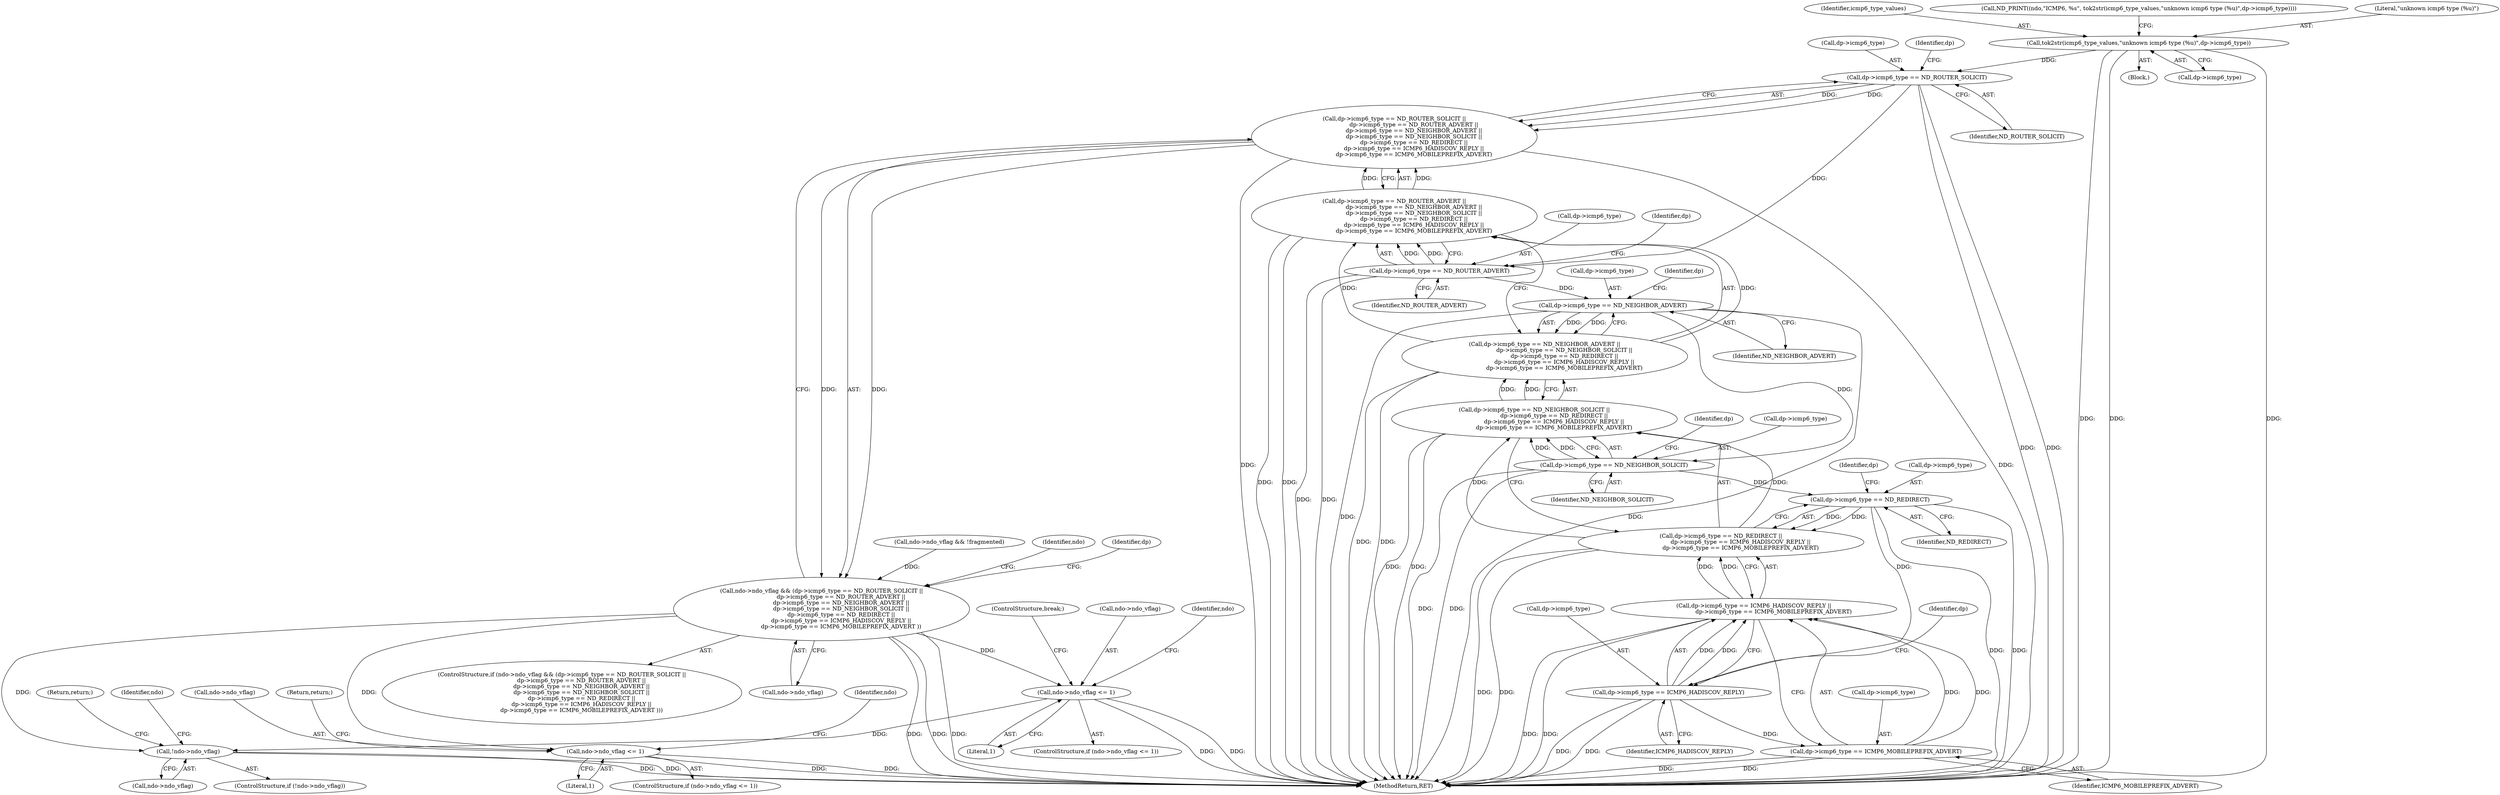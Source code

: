 digraph "0_tcpdump_67c7126062d59729cd421bb38f9594015c9907ba@pointer" {
"1000200" [label="(Call,tok2str(icmp6_type_values,\"unknown icmp6 type (%u)\",dp->icmp6_type))"];
"1000212" [label="(Call,dp->icmp6_type == ND_ROUTER_SOLICIT)"];
"1000211" [label="(Call,dp->icmp6_type == ND_ROUTER_SOLICIT ||\n                      dp->icmp6_type == ND_ROUTER_ADVERT ||\n                      dp->icmp6_type == ND_NEIGHBOR_ADVERT ||\n                      dp->icmp6_type == ND_NEIGHBOR_SOLICIT ||\n                      dp->icmp6_type == ND_REDIRECT ||\n                      dp->icmp6_type == ICMP6_HADISCOV_REPLY ||\n                      dp->icmp6_type == ICMP6_MOBILEPREFIX_ADVERT)"];
"1000207" [label="(Call,ndo->ndo_vflag && (dp->icmp6_type == ND_ROUTER_SOLICIT ||\n                      dp->icmp6_type == ND_ROUTER_ADVERT ||\n                      dp->icmp6_type == ND_NEIGHBOR_ADVERT ||\n                      dp->icmp6_type == ND_NEIGHBOR_SOLICIT ||\n                      dp->icmp6_type == ND_REDIRECT ||\n                      dp->icmp6_type == ICMP6_HADISCOV_REPLY ||\n                      dp->icmp6_type == ICMP6_MOBILEPREFIX_ADVERT ))"];
"1000399" [label="(Call,ndo->ndo_vflag <= 1)"];
"1001000" [label="(Call,!ndo->ndo_vflag)"];
"1000988" [label="(Call,ndo->ndo_vflag <= 1)"];
"1000218" [label="(Call,dp->icmp6_type == ND_ROUTER_ADVERT)"];
"1000217" [label="(Call,dp->icmp6_type == ND_ROUTER_ADVERT ||\n                      dp->icmp6_type == ND_NEIGHBOR_ADVERT ||\n                      dp->icmp6_type == ND_NEIGHBOR_SOLICIT ||\n                      dp->icmp6_type == ND_REDIRECT ||\n                      dp->icmp6_type == ICMP6_HADISCOV_REPLY ||\n                      dp->icmp6_type == ICMP6_MOBILEPREFIX_ADVERT)"];
"1000224" [label="(Call,dp->icmp6_type == ND_NEIGHBOR_ADVERT)"];
"1000223" [label="(Call,dp->icmp6_type == ND_NEIGHBOR_ADVERT ||\n                      dp->icmp6_type == ND_NEIGHBOR_SOLICIT ||\n                      dp->icmp6_type == ND_REDIRECT ||\n                      dp->icmp6_type == ICMP6_HADISCOV_REPLY ||\n                      dp->icmp6_type == ICMP6_MOBILEPREFIX_ADVERT)"];
"1000230" [label="(Call,dp->icmp6_type == ND_NEIGHBOR_SOLICIT)"];
"1000229" [label="(Call,dp->icmp6_type == ND_NEIGHBOR_SOLICIT ||\n                      dp->icmp6_type == ND_REDIRECT ||\n                      dp->icmp6_type == ICMP6_HADISCOV_REPLY ||\n                      dp->icmp6_type == ICMP6_MOBILEPREFIX_ADVERT)"];
"1000236" [label="(Call,dp->icmp6_type == ND_REDIRECT)"];
"1000235" [label="(Call,dp->icmp6_type == ND_REDIRECT ||\n                      dp->icmp6_type == ICMP6_HADISCOV_REPLY ||\n                      dp->icmp6_type == ICMP6_MOBILEPREFIX_ADVERT)"];
"1000242" [label="(Call,dp->icmp6_type == ICMP6_HADISCOV_REPLY)"];
"1000241" [label="(Call,dp->icmp6_type == ICMP6_HADISCOV_REPLY ||\n                      dp->icmp6_type == ICMP6_MOBILEPREFIX_ADVERT)"];
"1000247" [label="(Call,dp->icmp6_type == ICMP6_MOBILEPREFIX_ADVERT)"];
"1000251" [label="(Identifier,ICMP6_MOBILEPREFIX_ADVERT)"];
"1000217" [label="(Call,dp->icmp6_type == ND_ROUTER_ADVERT ||\n                      dp->icmp6_type == ND_NEIGHBOR_ADVERT ||\n                      dp->icmp6_type == ND_NEIGHBOR_SOLICIT ||\n                      dp->icmp6_type == ND_REDIRECT ||\n                      dp->icmp6_type == ICMP6_HADISCOV_REPLY ||\n                      dp->icmp6_type == ICMP6_MOBILEPREFIX_ADVERT)"];
"1000240" [label="(Identifier,ND_REDIRECT)"];
"1000246" [label="(Identifier,ICMP6_HADISCOV_REPLY)"];
"1000403" [label="(Literal,1)"];
"1000219" [label="(Call,dp->icmp6_type)"];
"1000224" [label="(Call,dp->icmp6_type == ND_NEIGHBOR_ADVERT)"];
"1000198" [label="(Block,)"];
"1000999" [label="(ControlStructure,if (!ndo->ndo_vflag))"];
"1001010" [label="(Return,return;)"];
"1000249" [label="(Identifier,dp)"];
"1000146" [label="(Call,ndo->ndo_vflag && !fragmented)"];
"1000243" [label="(Call,dp->icmp6_type)"];
"1000225" [label="(Call,dp->icmp6_type)"];
"1000201" [label="(Identifier,icmp6_type_values)"];
"1001001" [label="(Call,ndo->ndo_vflag)"];
"1000213" [label="(Call,dp->icmp6_type)"];
"1000406" [label="(Identifier,ndo)"];
"1000232" [label="(Identifier,dp)"];
"1000247" [label="(Call,dp->icmp6_type == ICMP6_MOBILEPREFIX_ADVERT)"];
"1000203" [label="(Call,dp->icmp6_type)"];
"1000211" [label="(Call,dp->icmp6_type == ND_ROUTER_SOLICIT ||\n                      dp->icmp6_type == ND_ROUTER_ADVERT ||\n                      dp->icmp6_type == ND_NEIGHBOR_ADVERT ||\n                      dp->icmp6_type == ND_NEIGHBOR_SOLICIT ||\n                      dp->icmp6_type == ND_REDIRECT ||\n                      dp->icmp6_type == ICMP6_HADISCOV_REPLY ||\n                      dp->icmp6_type == ICMP6_MOBILEPREFIX_ADVERT)"];
"1000216" [label="(Identifier,ND_ROUTER_SOLICIT)"];
"1000229" [label="(Call,dp->icmp6_type == ND_NEIGHBOR_SOLICIT ||\n                      dp->icmp6_type == ND_REDIRECT ||\n                      dp->icmp6_type == ICMP6_HADISCOV_REPLY ||\n                      dp->icmp6_type == ICMP6_MOBILEPREFIX_ADVERT)"];
"1000236" [label="(Call,dp->icmp6_type == ND_REDIRECT)"];
"1000992" [label="(Literal,1)"];
"1000200" [label="(Call,tok2str(icmp6_type_values,\"unknown icmp6 type (%u)\",dp->icmp6_type))"];
"1000242" [label="(Call,dp->icmp6_type == ICMP6_HADISCOV_REPLY)"];
"1000254" [label="(Identifier,ndo)"];
"1001000" [label="(Call,!ndo->ndo_vflag)"];
"1000206" [label="(ControlStructure,if (ndo->ndo_vflag && (dp->icmp6_type == ND_ROUTER_SOLICIT ||\n                      dp->icmp6_type == ND_ROUTER_ADVERT ||\n                      dp->icmp6_type == ND_NEIGHBOR_ADVERT ||\n                      dp->icmp6_type == ND_NEIGHBOR_SOLICIT ||\n                      dp->icmp6_type == ND_REDIRECT ||\n                      dp->icmp6_type == ICMP6_HADISCOV_REPLY ||\n                      dp->icmp6_type == ICMP6_MOBILEPREFIX_ADVERT )))"];
"1000988" [label="(Call,ndo->ndo_vflag <= 1)"];
"1000398" [label="(ControlStructure,if (ndo->ndo_vflag <= 1))"];
"1000230" [label="(Call,dp->icmp6_type == ND_NEIGHBOR_SOLICIT)"];
"1000994" [label="(Identifier,ndo)"];
"1000260" [label="(Identifier,dp)"];
"1001006" [label="(Identifier,ndo)"];
"1000411" [label="(ControlStructure,break;)"];
"1000195" [label="(Call,ND_PRINT((ndo,\"ICMP6, %s\", tok2str(icmp6_type_values,\"unknown icmp6 type (%u)\",dp->icmp6_type))))"];
"1000222" [label="(Identifier,ND_ROUTER_ADVERT)"];
"1000987" [label="(ControlStructure,if (ndo->ndo_vflag <= 1))"];
"1000241" [label="(Call,dp->icmp6_type == ICMP6_HADISCOV_REPLY ||\n                      dp->icmp6_type == ICMP6_MOBILEPREFIX_ADVERT)"];
"1000399" [label="(Call,ndo->ndo_vflag <= 1)"];
"1000208" [label="(Call,ndo->ndo_vflag)"];
"1000220" [label="(Identifier,dp)"];
"1000238" [label="(Identifier,dp)"];
"1000400" [label="(Call,ndo->ndo_vflag)"];
"1000218" [label="(Call,dp->icmp6_type == ND_ROUTER_ADVERT)"];
"1000223" [label="(Call,dp->icmp6_type == ND_NEIGHBOR_ADVERT ||\n                      dp->icmp6_type == ND_NEIGHBOR_SOLICIT ||\n                      dp->icmp6_type == ND_REDIRECT ||\n                      dp->icmp6_type == ICMP6_HADISCOV_REPLY ||\n                      dp->icmp6_type == ICMP6_MOBILEPREFIX_ADVERT)"];
"1001016" [label="(MethodReturn,RET)"];
"1000212" [label="(Call,dp->icmp6_type == ND_ROUTER_SOLICIT)"];
"1000207" [label="(Call,ndo->ndo_vflag && (dp->icmp6_type == ND_ROUTER_SOLICIT ||\n                      dp->icmp6_type == ND_ROUTER_ADVERT ||\n                      dp->icmp6_type == ND_NEIGHBOR_ADVERT ||\n                      dp->icmp6_type == ND_NEIGHBOR_SOLICIT ||\n                      dp->icmp6_type == ND_REDIRECT ||\n                      dp->icmp6_type == ICMP6_HADISCOV_REPLY ||\n                      dp->icmp6_type == ICMP6_MOBILEPREFIX_ADVERT ))"];
"1000235" [label="(Call,dp->icmp6_type == ND_REDIRECT ||\n                      dp->icmp6_type == ICMP6_HADISCOV_REPLY ||\n                      dp->icmp6_type == ICMP6_MOBILEPREFIX_ADVERT)"];
"1000244" [label="(Identifier,dp)"];
"1000228" [label="(Identifier,ND_NEIGHBOR_ADVERT)"];
"1000989" [label="(Call,ndo->ndo_vflag)"];
"1000237" [label="(Call,dp->icmp6_type)"];
"1000226" [label="(Identifier,dp)"];
"1000998" [label="(Return,return;)"];
"1000231" [label="(Call,dp->icmp6_type)"];
"1000234" [label="(Identifier,ND_NEIGHBOR_SOLICIT)"];
"1000202" [label="(Literal,\"unknown icmp6 type (%u)\")"];
"1000248" [label="(Call,dp->icmp6_type)"];
"1000200" -> "1000198"  [label="AST: "];
"1000200" -> "1000203"  [label="CFG: "];
"1000201" -> "1000200"  [label="AST: "];
"1000202" -> "1000200"  [label="AST: "];
"1000203" -> "1000200"  [label="AST: "];
"1000195" -> "1000200"  [label="CFG: "];
"1000200" -> "1001016"  [label="DDG: "];
"1000200" -> "1001016"  [label="DDG: "];
"1000200" -> "1001016"  [label="DDG: "];
"1000200" -> "1000212"  [label="DDG: "];
"1000212" -> "1000211"  [label="AST: "];
"1000212" -> "1000216"  [label="CFG: "];
"1000213" -> "1000212"  [label="AST: "];
"1000216" -> "1000212"  [label="AST: "];
"1000220" -> "1000212"  [label="CFG: "];
"1000211" -> "1000212"  [label="CFG: "];
"1000212" -> "1001016"  [label="DDG: "];
"1000212" -> "1001016"  [label="DDG: "];
"1000212" -> "1000211"  [label="DDG: "];
"1000212" -> "1000211"  [label="DDG: "];
"1000212" -> "1000218"  [label="DDG: "];
"1000211" -> "1000207"  [label="AST: "];
"1000211" -> "1000217"  [label="CFG: "];
"1000217" -> "1000211"  [label="AST: "];
"1000207" -> "1000211"  [label="CFG: "];
"1000211" -> "1001016"  [label="DDG: "];
"1000211" -> "1001016"  [label="DDG: "];
"1000211" -> "1000207"  [label="DDG: "];
"1000211" -> "1000207"  [label="DDG: "];
"1000217" -> "1000211"  [label="DDG: "];
"1000217" -> "1000211"  [label="DDG: "];
"1000207" -> "1000206"  [label="AST: "];
"1000207" -> "1000208"  [label="CFG: "];
"1000208" -> "1000207"  [label="AST: "];
"1000254" -> "1000207"  [label="CFG: "];
"1000260" -> "1000207"  [label="CFG: "];
"1000207" -> "1001016"  [label="DDG: "];
"1000207" -> "1001016"  [label="DDG: "];
"1000207" -> "1001016"  [label="DDG: "];
"1000146" -> "1000207"  [label="DDG: "];
"1000207" -> "1000399"  [label="DDG: "];
"1000207" -> "1000988"  [label="DDG: "];
"1000207" -> "1001000"  [label="DDG: "];
"1000399" -> "1000398"  [label="AST: "];
"1000399" -> "1000403"  [label="CFG: "];
"1000400" -> "1000399"  [label="AST: "];
"1000403" -> "1000399"  [label="AST: "];
"1000406" -> "1000399"  [label="CFG: "];
"1000411" -> "1000399"  [label="CFG: "];
"1000399" -> "1001016"  [label="DDG: "];
"1000399" -> "1001016"  [label="DDG: "];
"1000399" -> "1001000"  [label="DDG: "];
"1001000" -> "1000999"  [label="AST: "];
"1001000" -> "1001001"  [label="CFG: "];
"1001001" -> "1001000"  [label="AST: "];
"1001006" -> "1001000"  [label="CFG: "];
"1001010" -> "1001000"  [label="CFG: "];
"1001000" -> "1001016"  [label="DDG: "];
"1001000" -> "1001016"  [label="DDG: "];
"1000988" -> "1000987"  [label="AST: "];
"1000988" -> "1000992"  [label="CFG: "];
"1000989" -> "1000988"  [label="AST: "];
"1000992" -> "1000988"  [label="AST: "];
"1000994" -> "1000988"  [label="CFG: "];
"1000998" -> "1000988"  [label="CFG: "];
"1000988" -> "1001016"  [label="DDG: "];
"1000988" -> "1001016"  [label="DDG: "];
"1000218" -> "1000217"  [label="AST: "];
"1000218" -> "1000222"  [label="CFG: "];
"1000219" -> "1000218"  [label="AST: "];
"1000222" -> "1000218"  [label="AST: "];
"1000226" -> "1000218"  [label="CFG: "];
"1000217" -> "1000218"  [label="CFG: "];
"1000218" -> "1001016"  [label="DDG: "];
"1000218" -> "1001016"  [label="DDG: "];
"1000218" -> "1000217"  [label="DDG: "];
"1000218" -> "1000217"  [label="DDG: "];
"1000218" -> "1000224"  [label="DDG: "];
"1000217" -> "1000223"  [label="CFG: "];
"1000223" -> "1000217"  [label="AST: "];
"1000217" -> "1001016"  [label="DDG: "];
"1000217" -> "1001016"  [label="DDG: "];
"1000223" -> "1000217"  [label="DDG: "];
"1000223" -> "1000217"  [label="DDG: "];
"1000224" -> "1000223"  [label="AST: "];
"1000224" -> "1000228"  [label="CFG: "];
"1000225" -> "1000224"  [label="AST: "];
"1000228" -> "1000224"  [label="AST: "];
"1000232" -> "1000224"  [label="CFG: "];
"1000223" -> "1000224"  [label="CFG: "];
"1000224" -> "1001016"  [label="DDG: "];
"1000224" -> "1001016"  [label="DDG: "];
"1000224" -> "1000223"  [label="DDG: "];
"1000224" -> "1000223"  [label="DDG: "];
"1000224" -> "1000230"  [label="DDG: "];
"1000223" -> "1000229"  [label="CFG: "];
"1000229" -> "1000223"  [label="AST: "];
"1000223" -> "1001016"  [label="DDG: "];
"1000223" -> "1001016"  [label="DDG: "];
"1000229" -> "1000223"  [label="DDG: "];
"1000229" -> "1000223"  [label="DDG: "];
"1000230" -> "1000229"  [label="AST: "];
"1000230" -> "1000234"  [label="CFG: "];
"1000231" -> "1000230"  [label="AST: "];
"1000234" -> "1000230"  [label="AST: "];
"1000238" -> "1000230"  [label="CFG: "];
"1000229" -> "1000230"  [label="CFG: "];
"1000230" -> "1001016"  [label="DDG: "];
"1000230" -> "1001016"  [label="DDG: "];
"1000230" -> "1000229"  [label="DDG: "];
"1000230" -> "1000229"  [label="DDG: "];
"1000230" -> "1000236"  [label="DDG: "];
"1000229" -> "1000235"  [label="CFG: "];
"1000235" -> "1000229"  [label="AST: "];
"1000229" -> "1001016"  [label="DDG: "];
"1000229" -> "1001016"  [label="DDG: "];
"1000235" -> "1000229"  [label="DDG: "];
"1000235" -> "1000229"  [label="DDG: "];
"1000236" -> "1000235"  [label="AST: "];
"1000236" -> "1000240"  [label="CFG: "];
"1000237" -> "1000236"  [label="AST: "];
"1000240" -> "1000236"  [label="AST: "];
"1000244" -> "1000236"  [label="CFG: "];
"1000235" -> "1000236"  [label="CFG: "];
"1000236" -> "1001016"  [label="DDG: "];
"1000236" -> "1001016"  [label="DDG: "];
"1000236" -> "1000235"  [label="DDG: "];
"1000236" -> "1000235"  [label="DDG: "];
"1000236" -> "1000242"  [label="DDG: "];
"1000235" -> "1000241"  [label="CFG: "];
"1000241" -> "1000235"  [label="AST: "];
"1000235" -> "1001016"  [label="DDG: "];
"1000235" -> "1001016"  [label="DDG: "];
"1000241" -> "1000235"  [label="DDG: "];
"1000241" -> "1000235"  [label="DDG: "];
"1000242" -> "1000241"  [label="AST: "];
"1000242" -> "1000246"  [label="CFG: "];
"1000243" -> "1000242"  [label="AST: "];
"1000246" -> "1000242"  [label="AST: "];
"1000249" -> "1000242"  [label="CFG: "];
"1000241" -> "1000242"  [label="CFG: "];
"1000242" -> "1001016"  [label="DDG: "];
"1000242" -> "1001016"  [label="DDG: "];
"1000242" -> "1000241"  [label="DDG: "];
"1000242" -> "1000241"  [label="DDG: "];
"1000242" -> "1000247"  [label="DDG: "];
"1000241" -> "1000247"  [label="CFG: "];
"1000247" -> "1000241"  [label="AST: "];
"1000241" -> "1001016"  [label="DDG: "];
"1000241" -> "1001016"  [label="DDG: "];
"1000247" -> "1000241"  [label="DDG: "];
"1000247" -> "1000241"  [label="DDG: "];
"1000247" -> "1000251"  [label="CFG: "];
"1000248" -> "1000247"  [label="AST: "];
"1000251" -> "1000247"  [label="AST: "];
"1000247" -> "1001016"  [label="DDG: "];
"1000247" -> "1001016"  [label="DDG: "];
}
